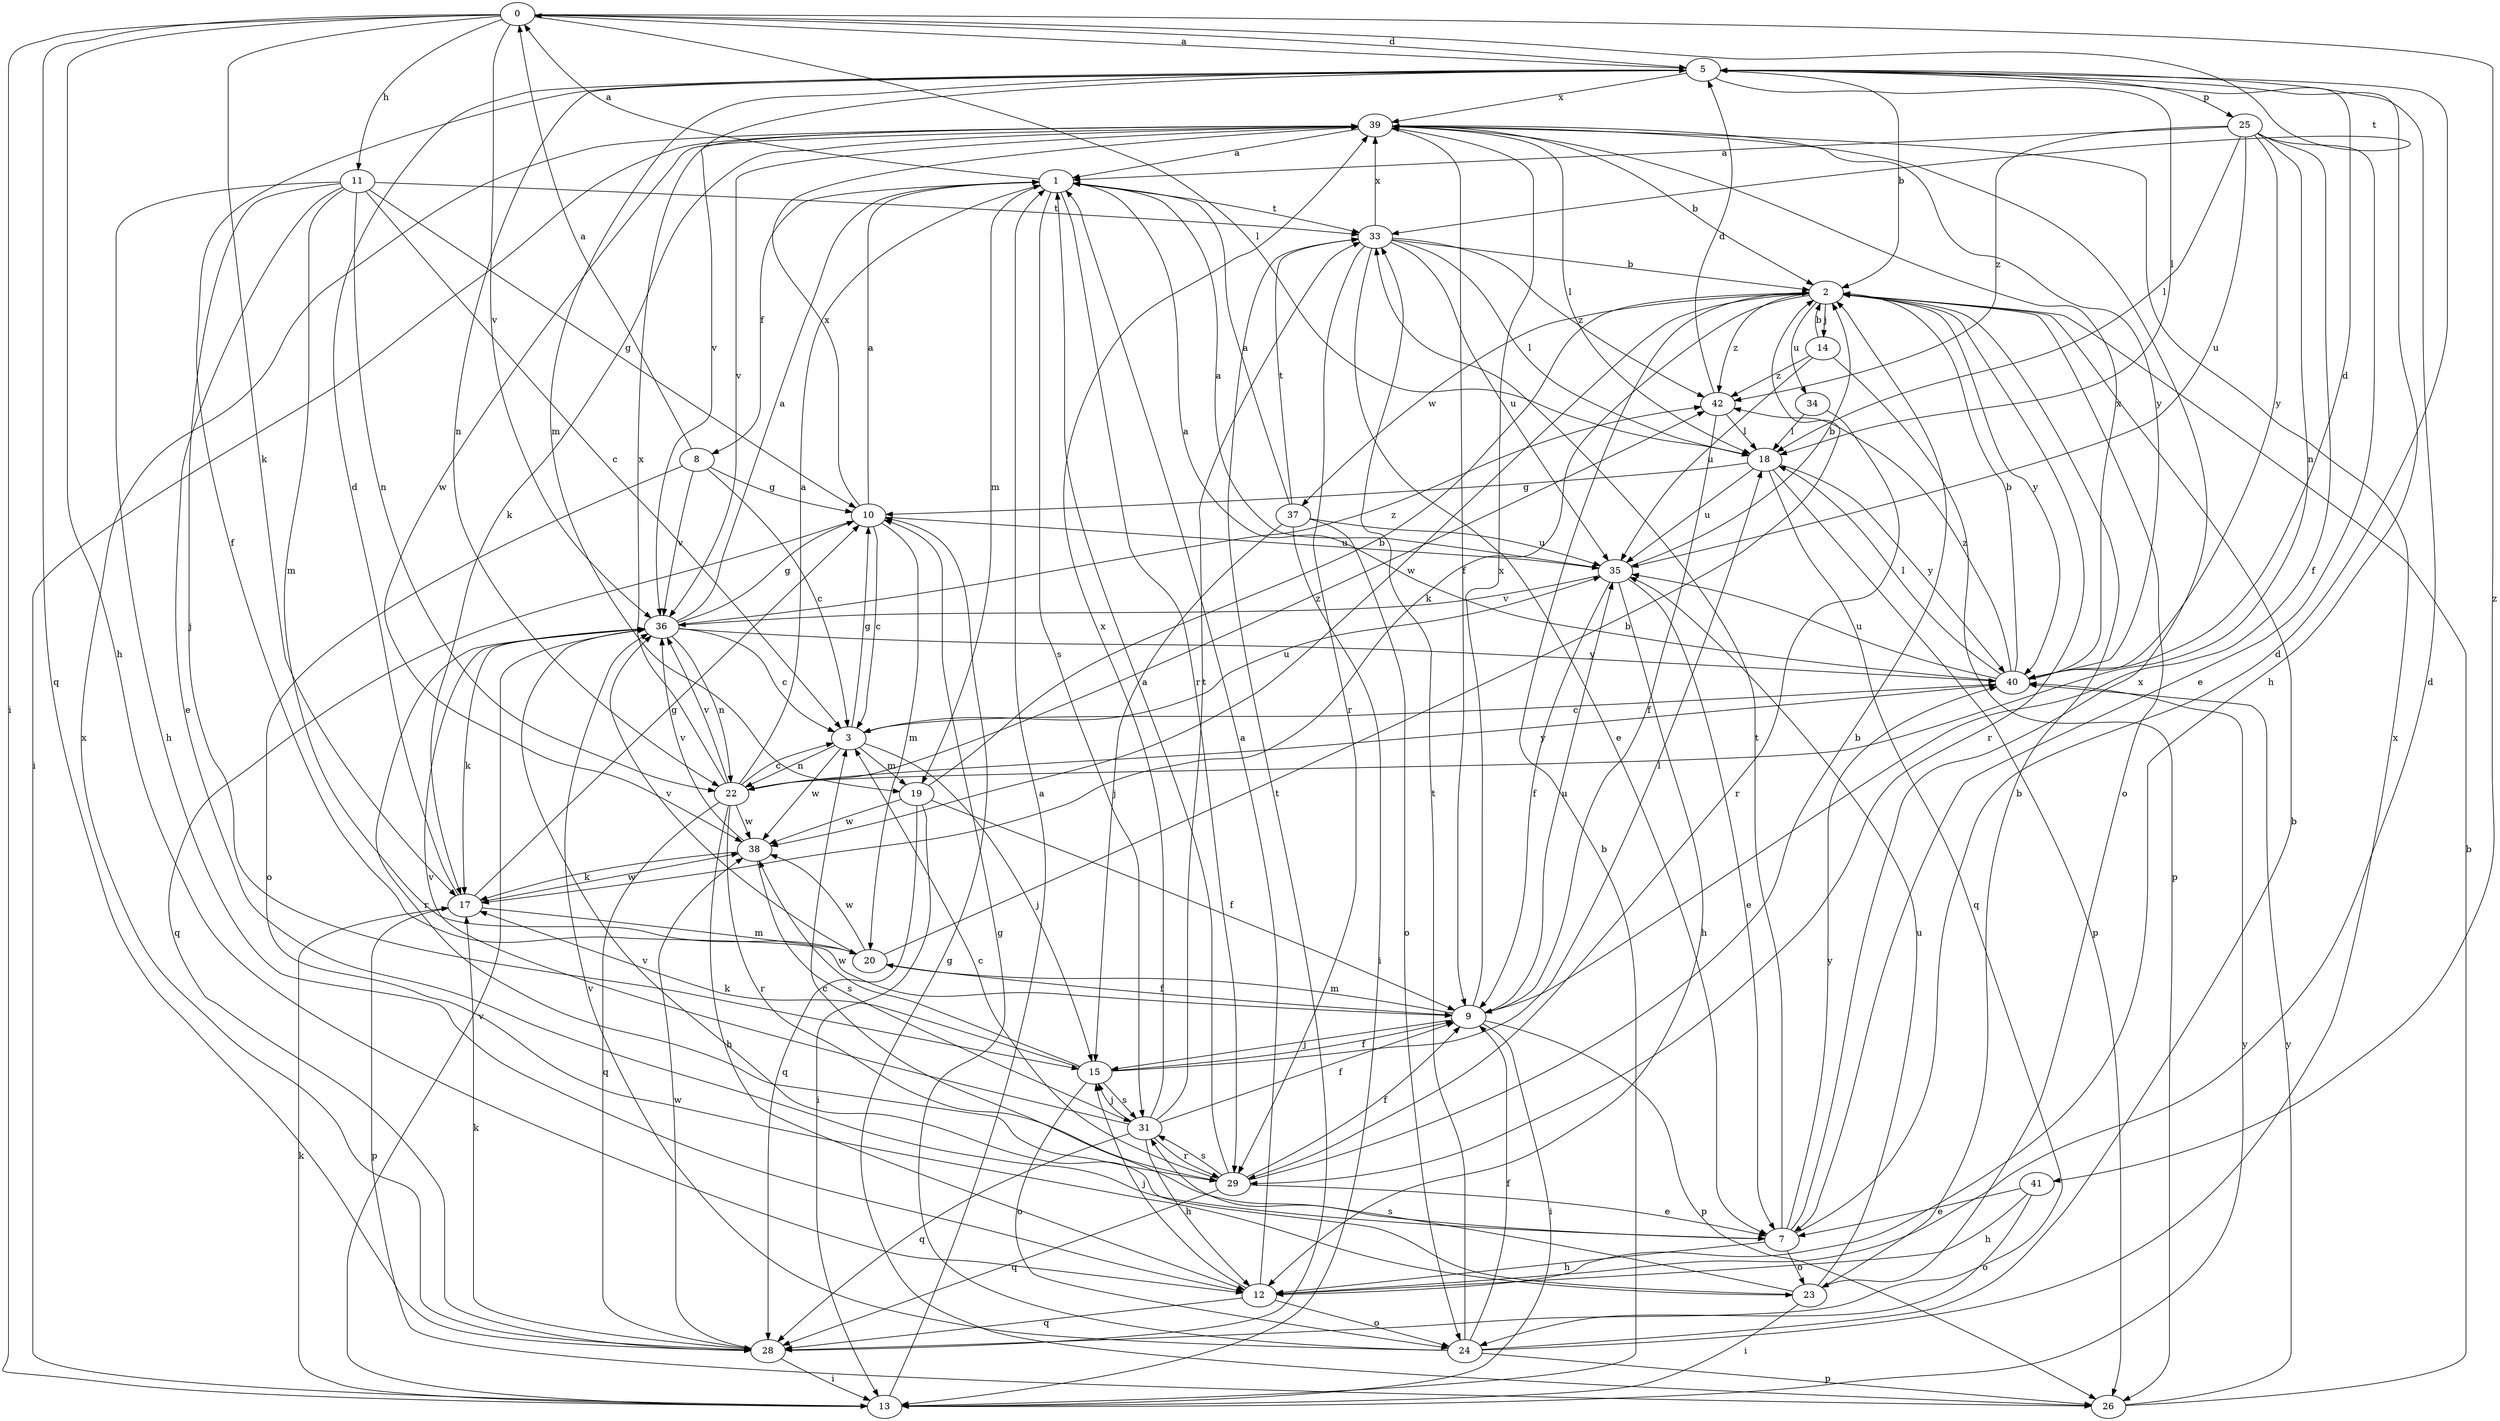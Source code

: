 strict digraph  {
0;
1;
2;
3;
5;
7;
8;
9;
10;
11;
12;
13;
14;
15;
17;
18;
19;
20;
22;
23;
24;
25;
26;
28;
29;
31;
33;
34;
35;
36;
37;
38;
39;
40;
41;
42;
0 -> 5  [label=d];
0 -> 11  [label=h];
0 -> 12  [label=h];
0 -> 13  [label=i];
0 -> 17  [label=k];
0 -> 18  [label=l];
0 -> 28  [label=q];
0 -> 33  [label=t];
0 -> 36  [label=v];
0 -> 41  [label=z];
1 -> 0  [label=a];
1 -> 8  [label=f];
1 -> 19  [label=m];
1 -> 29  [label=r];
1 -> 31  [label=s];
1 -> 33  [label=t];
2 -> 14  [label=j];
2 -> 17  [label=k];
2 -> 23  [label=o];
2 -> 29  [label=r];
2 -> 34  [label=u];
2 -> 37  [label=w];
2 -> 38  [label=w];
2 -> 40  [label=y];
2 -> 42  [label=z];
3 -> 10  [label=g];
3 -> 15  [label=j];
3 -> 19  [label=m];
3 -> 22  [label=n];
3 -> 35  [label=u];
3 -> 38  [label=w];
5 -> 0  [label=a];
5 -> 2  [label=b];
5 -> 9  [label=f];
5 -> 12  [label=h];
5 -> 18  [label=l];
5 -> 19  [label=m];
5 -> 22  [label=n];
5 -> 25  [label=p];
5 -> 36  [label=v];
5 -> 39  [label=x];
7 -> 3  [label=c];
7 -> 5  [label=d];
7 -> 12  [label=h];
7 -> 23  [label=o];
7 -> 33  [label=t];
7 -> 39  [label=x];
7 -> 40  [label=y];
8 -> 0  [label=a];
8 -> 3  [label=c];
8 -> 10  [label=g];
8 -> 23  [label=o];
8 -> 36  [label=v];
9 -> 13  [label=i];
9 -> 15  [label=j];
9 -> 20  [label=m];
9 -> 26  [label=p];
9 -> 35  [label=u];
9 -> 39  [label=x];
10 -> 1  [label=a];
10 -> 3  [label=c];
10 -> 20  [label=m];
10 -> 28  [label=q];
10 -> 35  [label=u];
10 -> 39  [label=x];
11 -> 3  [label=c];
11 -> 7  [label=e];
11 -> 10  [label=g];
11 -> 12  [label=h];
11 -> 15  [label=j];
11 -> 20  [label=m];
11 -> 22  [label=n];
11 -> 33  [label=t];
12 -> 1  [label=a];
12 -> 5  [label=d];
12 -> 15  [label=j];
12 -> 24  [label=o];
12 -> 28  [label=q];
13 -> 1  [label=a];
13 -> 2  [label=b];
13 -> 17  [label=k];
13 -> 36  [label=v];
13 -> 40  [label=y];
14 -> 2  [label=b];
14 -> 26  [label=p];
14 -> 35  [label=u];
14 -> 42  [label=z];
15 -> 9  [label=f];
15 -> 17  [label=k];
15 -> 18  [label=l];
15 -> 24  [label=o];
15 -> 31  [label=s];
15 -> 38  [label=w];
17 -> 5  [label=d];
17 -> 10  [label=g];
17 -> 20  [label=m];
17 -> 26  [label=p];
17 -> 38  [label=w];
18 -> 10  [label=g];
18 -> 26  [label=p];
18 -> 28  [label=q];
18 -> 35  [label=u];
18 -> 40  [label=y];
19 -> 2  [label=b];
19 -> 9  [label=f];
19 -> 13  [label=i];
19 -> 28  [label=q];
19 -> 38  [label=w];
20 -> 2  [label=b];
20 -> 9  [label=f];
20 -> 36  [label=v];
20 -> 38  [label=w];
22 -> 1  [label=a];
22 -> 3  [label=c];
22 -> 12  [label=h];
22 -> 28  [label=q];
22 -> 29  [label=r];
22 -> 36  [label=v];
22 -> 38  [label=w];
22 -> 39  [label=x];
22 -> 40  [label=y];
22 -> 42  [label=z];
23 -> 2  [label=b];
23 -> 13  [label=i];
23 -> 31  [label=s];
23 -> 35  [label=u];
23 -> 36  [label=v];
24 -> 2  [label=b];
24 -> 9  [label=f];
24 -> 10  [label=g];
24 -> 26  [label=p];
24 -> 33  [label=t];
24 -> 36  [label=v];
24 -> 39  [label=x];
25 -> 1  [label=a];
25 -> 7  [label=e];
25 -> 9  [label=f];
25 -> 18  [label=l];
25 -> 22  [label=n];
25 -> 35  [label=u];
25 -> 40  [label=y];
25 -> 42  [label=z];
26 -> 2  [label=b];
26 -> 10  [label=g];
26 -> 40  [label=y];
28 -> 13  [label=i];
28 -> 17  [label=k];
28 -> 33  [label=t];
28 -> 38  [label=w];
28 -> 39  [label=x];
29 -> 1  [label=a];
29 -> 2  [label=b];
29 -> 3  [label=c];
29 -> 7  [label=e];
29 -> 9  [label=f];
29 -> 28  [label=q];
29 -> 31  [label=s];
31 -> 9  [label=f];
31 -> 12  [label=h];
31 -> 15  [label=j];
31 -> 28  [label=q];
31 -> 29  [label=r];
31 -> 33  [label=t];
31 -> 36  [label=v];
31 -> 39  [label=x];
33 -> 2  [label=b];
33 -> 7  [label=e];
33 -> 18  [label=l];
33 -> 29  [label=r];
33 -> 35  [label=u];
33 -> 39  [label=x];
33 -> 42  [label=z];
34 -> 18  [label=l];
34 -> 29  [label=r];
35 -> 1  [label=a];
35 -> 2  [label=b];
35 -> 7  [label=e];
35 -> 9  [label=f];
35 -> 12  [label=h];
35 -> 36  [label=v];
36 -> 1  [label=a];
36 -> 3  [label=c];
36 -> 10  [label=g];
36 -> 17  [label=k];
36 -> 22  [label=n];
36 -> 29  [label=r];
36 -> 40  [label=y];
36 -> 42  [label=z];
37 -> 1  [label=a];
37 -> 13  [label=i];
37 -> 15  [label=j];
37 -> 24  [label=o];
37 -> 33  [label=t];
37 -> 35  [label=u];
38 -> 17  [label=k];
38 -> 31  [label=s];
38 -> 36  [label=v];
39 -> 1  [label=a];
39 -> 2  [label=b];
39 -> 9  [label=f];
39 -> 13  [label=i];
39 -> 17  [label=k];
39 -> 18  [label=l];
39 -> 36  [label=v];
39 -> 38  [label=w];
39 -> 40  [label=y];
40 -> 1  [label=a];
40 -> 2  [label=b];
40 -> 3  [label=c];
40 -> 5  [label=d];
40 -> 18  [label=l];
40 -> 35  [label=u];
40 -> 39  [label=x];
40 -> 42  [label=z];
41 -> 7  [label=e];
41 -> 12  [label=h];
41 -> 24  [label=o];
42 -> 5  [label=d];
42 -> 9  [label=f];
42 -> 18  [label=l];
}
